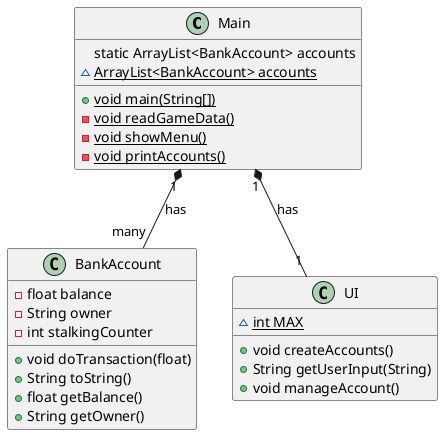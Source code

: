 @startuml
Main "1" *-- "many" BankAccount : has
Main "1" *-- "1" UI : has
Main : static ArrayList<BankAccount> accounts

class Main {
~ {static} ArrayList<BankAccount> accounts
+ {static} void main(String[])
- {static} void readGameData()
- {static} void showMenu()
- {static} void printAccounts()
}
class BankAccount {
- float balance
- String owner
- int stalkingCounter
+ void doTransaction(float)
+ String toString()
+ float getBalance()
+ String getOwner()
}
class UI {
~ {static} int MAX
+ void createAccounts()
+ String getUserInput(String)
+ void manageAccount()
}
@enduml
